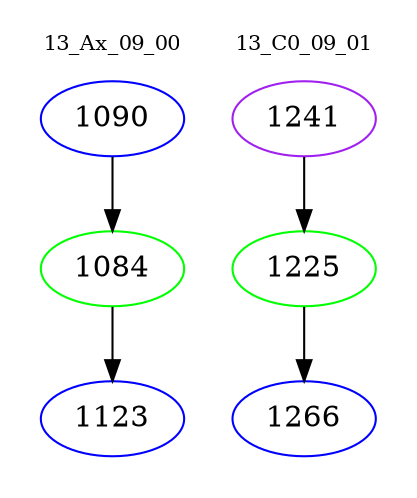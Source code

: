 digraph{
subgraph cluster_0 {
color = white
label = "13_Ax_09_00";
fontsize=10;
T0_1090 [label="1090", color="blue"]
T0_1090 -> T0_1084 [color="black"]
T0_1084 [label="1084", color="green"]
T0_1084 -> T0_1123 [color="black"]
T0_1123 [label="1123", color="blue"]
}
subgraph cluster_1 {
color = white
label = "13_C0_09_01";
fontsize=10;
T1_1241 [label="1241", color="purple"]
T1_1241 -> T1_1225 [color="black"]
T1_1225 [label="1225", color="green"]
T1_1225 -> T1_1266 [color="black"]
T1_1266 [label="1266", color="blue"]
}
}
